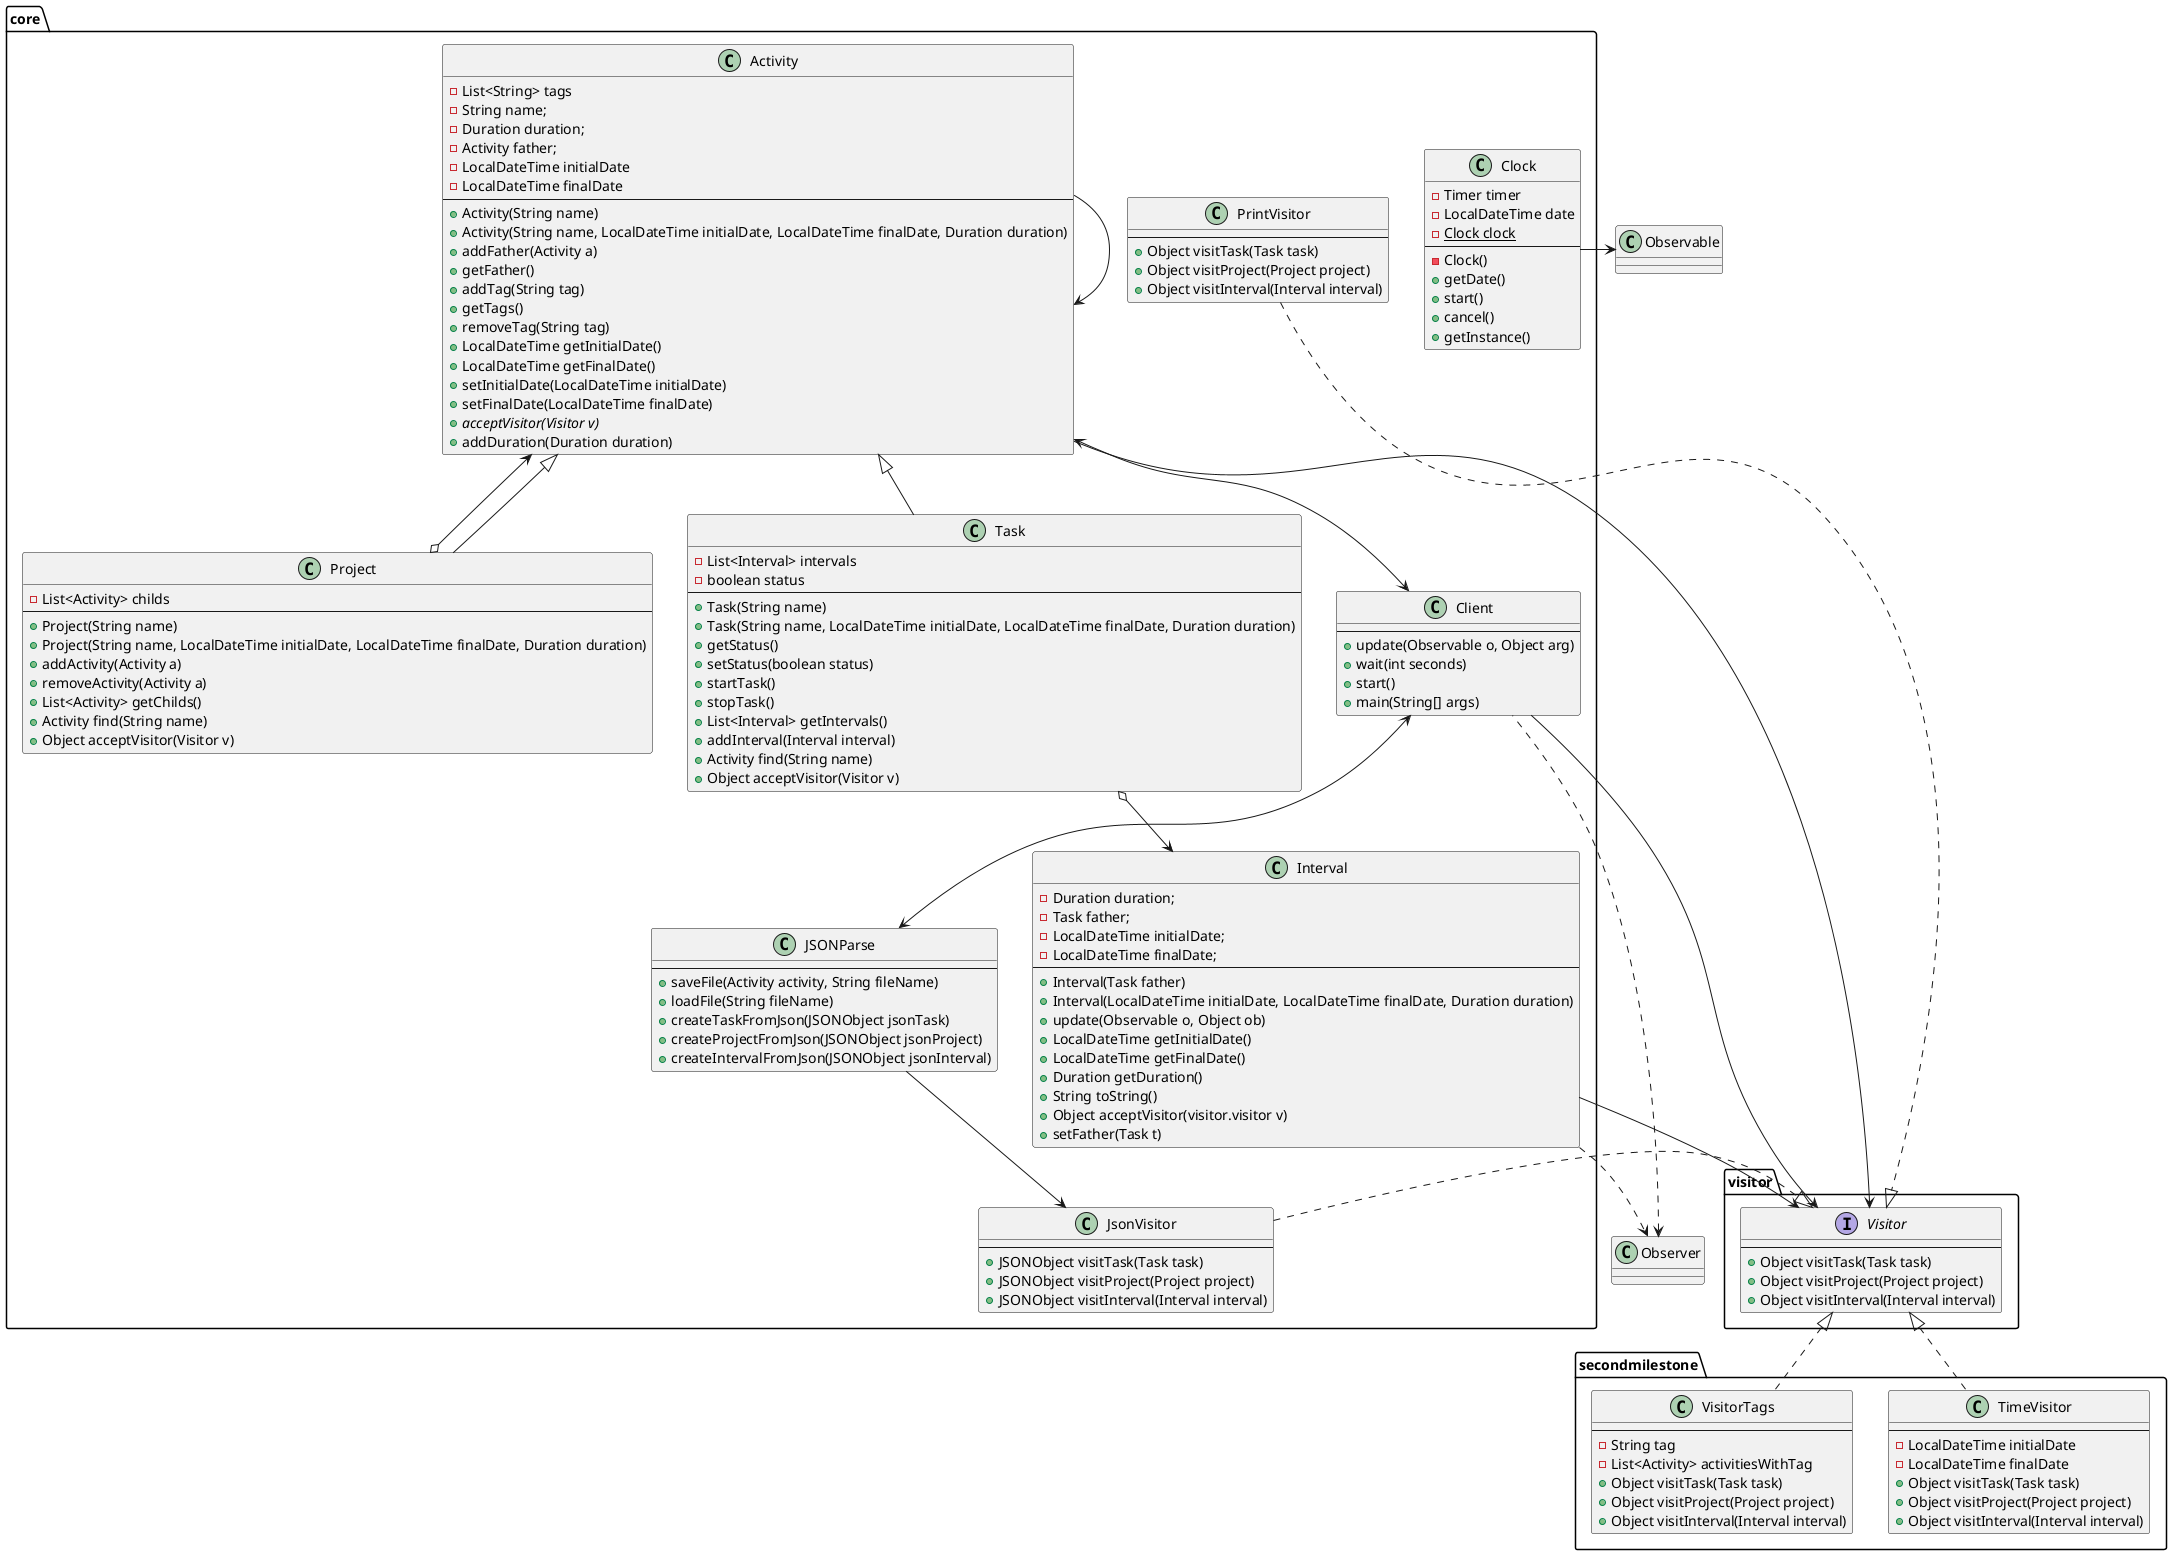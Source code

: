 @startuml


class core.Clock {
- Timer timer
- LocalDateTime date
- {static} Clock clock
--
- Clock()
+ getDate()
+ start()
+ cancel()
+ getInstance()
}

class core.Activity{
- List<String> tags
- String name;
- Duration duration;
- Activity father;
- LocalDateTime initialDate
- LocalDateTime finalDate
--
+ Activity(String name)
+ Activity(String name, LocalDateTime initialDate, LocalDateTime finalDate, Duration duration)
+ addFather(Activity a)
+ getFather()
+ addTag(String tag)
+ getTags()
+ removeTag(String tag)
+ LocalDateTime getInitialDate()
+ LocalDateTime getFinalDate()
+ setInitialDate(LocalDateTime initialDate)
+ setFinalDate(LocalDateTime finalDate)
+ {abstract} acceptVisitor(Visitor v)
+ addDuration(Duration duration)
}

class core.Interval{
- Duration duration;
- Task father;
- LocalDateTime initialDate;
- LocalDateTime finalDate;
--
+ Interval(Task father)
+ Interval(LocalDateTime initialDate, LocalDateTime finalDate, Duration duration)
+ update(Observable o, Object ob)
+ LocalDateTime getInitialDate()
+ LocalDateTime getFinalDate()
+ Duration getDuration()
+ String toString()
+ Object acceptVisitor(visitor.visitor v)
+ setFather(Task t)
}

class core.Task{
- List<Interval> intervals
- boolean status
--
+ Task(String name)
+ Task(String name, LocalDateTime initialDate, LocalDateTime finalDate, Duration duration)
+ getStatus()
+ setStatus(boolean status)
+ startTask()
+ stopTask()
+ List<Interval> getIntervals()
+ addInterval(Interval interval)
+ Activity find(String name)
+ Object acceptVisitor(Visitor v)
}

class core.Project{
- List<Activity> childs
--
+ Project(String name)
+ Project(String name, LocalDateTime initialDate, LocalDateTime finalDate, Duration duration)
+ addActivity(Activity a)
+ removeActivity(Activity a)
+ List<Activity> getChilds()
+ Activity find(String name)
+ Object acceptVisitor(Visitor v)
}


class core.Client{
--
+ update(Observable o, Object arg)
+ wait(int seconds)
+ start()
+ main(String[] args)
}


class core.JSONParse{
--
+ saveFile(Activity activity, String fileName)
+ loadFile(String fileName)
+ createTaskFromJson(JSONObject jsonTask)
+ createProjectFromJson(JSONObject jsonProject)
+ createIntervalFromJson(JSONObject jsonInterval)
}

class core.PrintVisitor {
--
+ Object visitTask(Task task)
+ Object visitProject(Project project)
+ Object visitInterval(Interval interval)
}

class core.JsonVisitor {
--
+ JSONObject visitTask(Task task)
+ JSONObject visitProject(Project project)
+ JSONObject visitInterval(Interval interval)
}

interface visitor.Visitor {
--
+ Object visitTask(Task task)
+ Object visitProject(Project project)
+ Object visitInterval(Interval interval)
}

class secondmilestone.TimeVisitor {
--
- LocalDateTime initialDate
- LocalDateTime finalDate
+ Object visitTask(Task task)
+ Object visitProject(Project project)
+ Object visitInterval(Interval interval)
}

class secondmilestone.VisitorTags {
--
- String tag
- List<Activity> activitiesWithTag
+ Object visitTask(Task task)
+ Object visitProject(Project project)
+ Object visitInterval(Interval interval)
}

core.Clock -> Observable
core.Activity <--> core.Client
core.Activity --> core.Activity
core.Activity <--o core.Project
core.Activity <|-- core.Project
core.Activity <|-- core.Task
core.Task o--> core.Interval
core.Interval ..> Observer
Observer <.. core.Client
core.Client <--> core.JSONParse
core.JSONParse --> core.JsonVisitor
core.Activity --> visitor.Visitor
core.Interval --> visitor.Visitor
core.Client --> visitor.Visitor
core.JsonVisitor .|> visitor.Visitor
core.PrintVisitor .|> visitor.Visitor
visitor.Visitor <|.. secondmilestone.VisitorTags
visitor.Visitor <|.. secondmilestone.TimeVisitor
@enduml